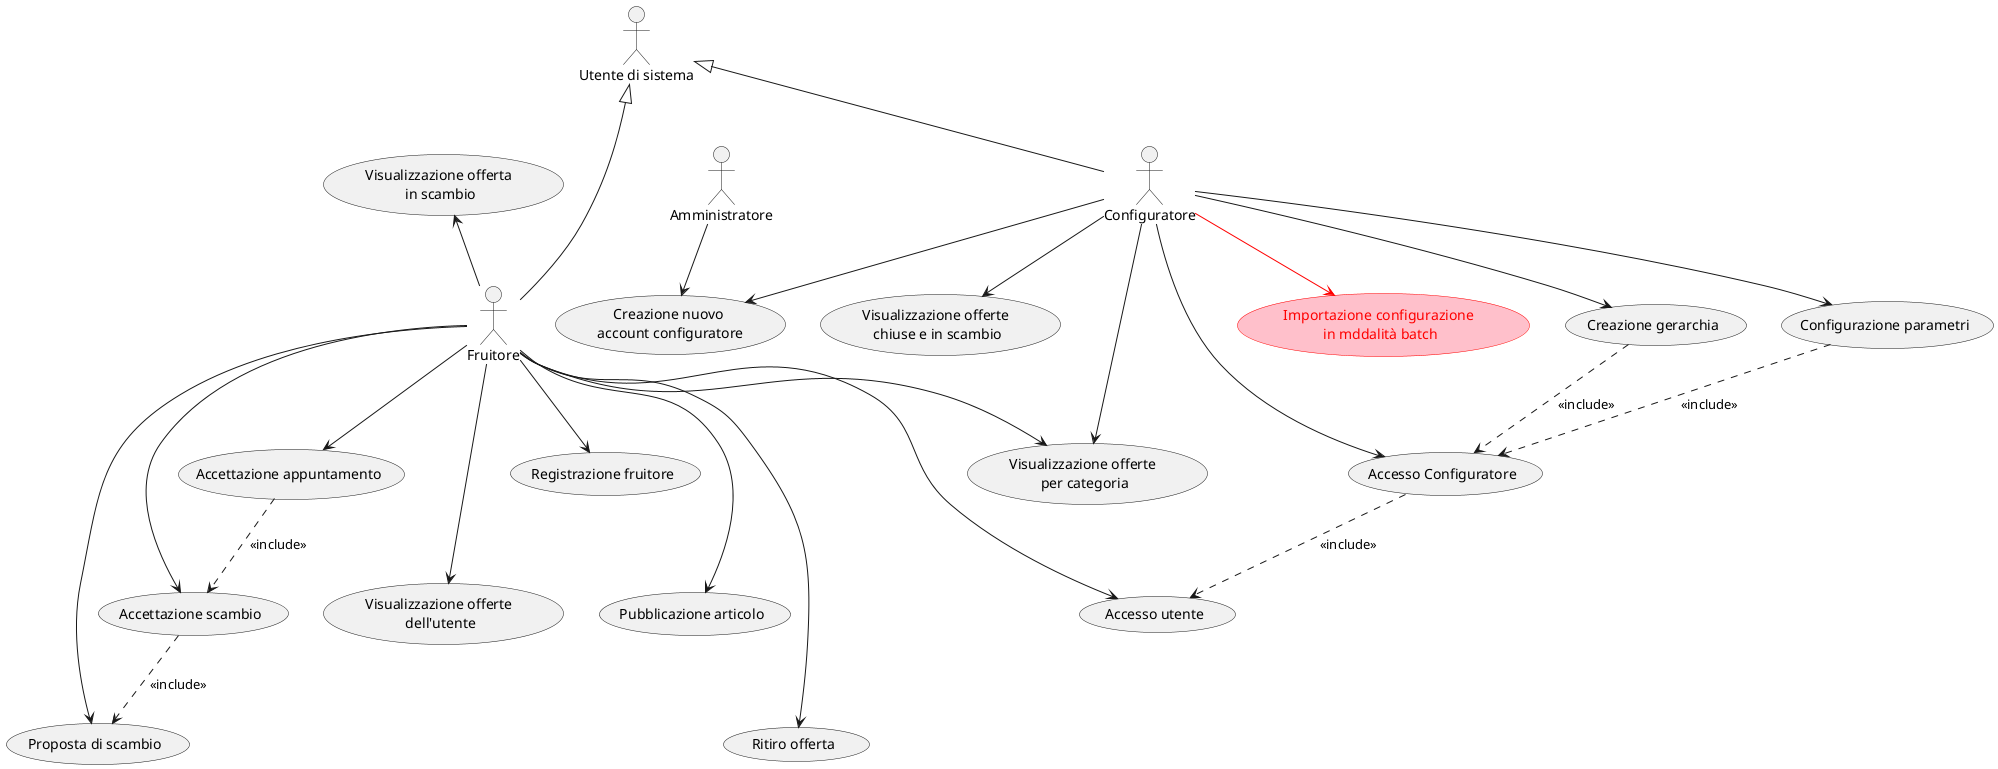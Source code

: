 @startuml

:Utente di sistema: as user
:Configuratore: as conf
:Amministratore: as adm

conf -up-|> user
conf --> (Accesso Configuratore)
conf --> (Creazione gerarchia)

adm --> (Creazione nuovo \naccount configuratore)
conf --> (Creazione nuovo \naccount configuratore)

(Accesso Configuratore) ..> (Accesso utente): <<include>>
(Creazione gerarchia) ..> (Accesso Configuratore): <<include>>

:Fruitore: as fruit

fruit -up-|> user

(Configurazione parametri)
(Registrazione fruitore)

conf --> (Configurazione parametri)
fruit --> (Registrazione fruitore)
fruit --> (Accesso utente)
(Configurazione parametri) ..> (Accesso Configuratore) : <<include>>

fruit --> (Pubblicazione articolo)
fruit --> (Ritiro offerta)
fruit --> (Visualizzazione offerte \nper categoria)
conf --> (Visualizzazione offerte \nper categoria)
fruit --> (Visualizzazione offerte \ndell'utente)

(Proposta di scambio)
(Accettazione scambio)
(Accettazione appuntamento)
(Visualizzazione offerta \nin scambio)
(Visualizzazione offerte \nchiuse e in scambio)

fruit --> (Proposta di scambio)
fruit --> (Accettazione scambio)
fruit --> (Accettazione appuntamento)
fruit -up-> (Visualizzazione offerta \nin scambio)
conf --> (Visualizzazione offerte \nchiuse e in scambio)

(Accettazione appuntamento) ..> (Accettazione scambio) : <<include>>
(Accettazione scambio) ..> (Proposta di scambio) : <<include>>

(Visualizzazione offerte \nchiuse e in scambio) -[hidden]- (Visualizzazione offerte \nper categoria)
(Registrazione fruitore) -[hidden]- (Pubblicazione articolo)
(Pubblicazione articolo) -[hidden]- (Ritiro offerta)
(Registrazione fruitore) -[hidden]- (Visualizzazione offerte \ndell'utente)
(Accettazione appuntamento) -[hidden]- (Visualizzazione offerte \ndell'utente)

'VERSIONE 5 ==========================================

(Importazione configurazione \nin mddalità batch) #pink;line:red;text:red

conf --> (Importazione configurazione \nin mddalità batch) #red;text:red

(Registrazione fruitore) -[hidden]- (Pubblicazione articolo)
(Registrazione fruitore) -[hidden]- (Visualizzazione offerte \ndell'utente)

@enduml